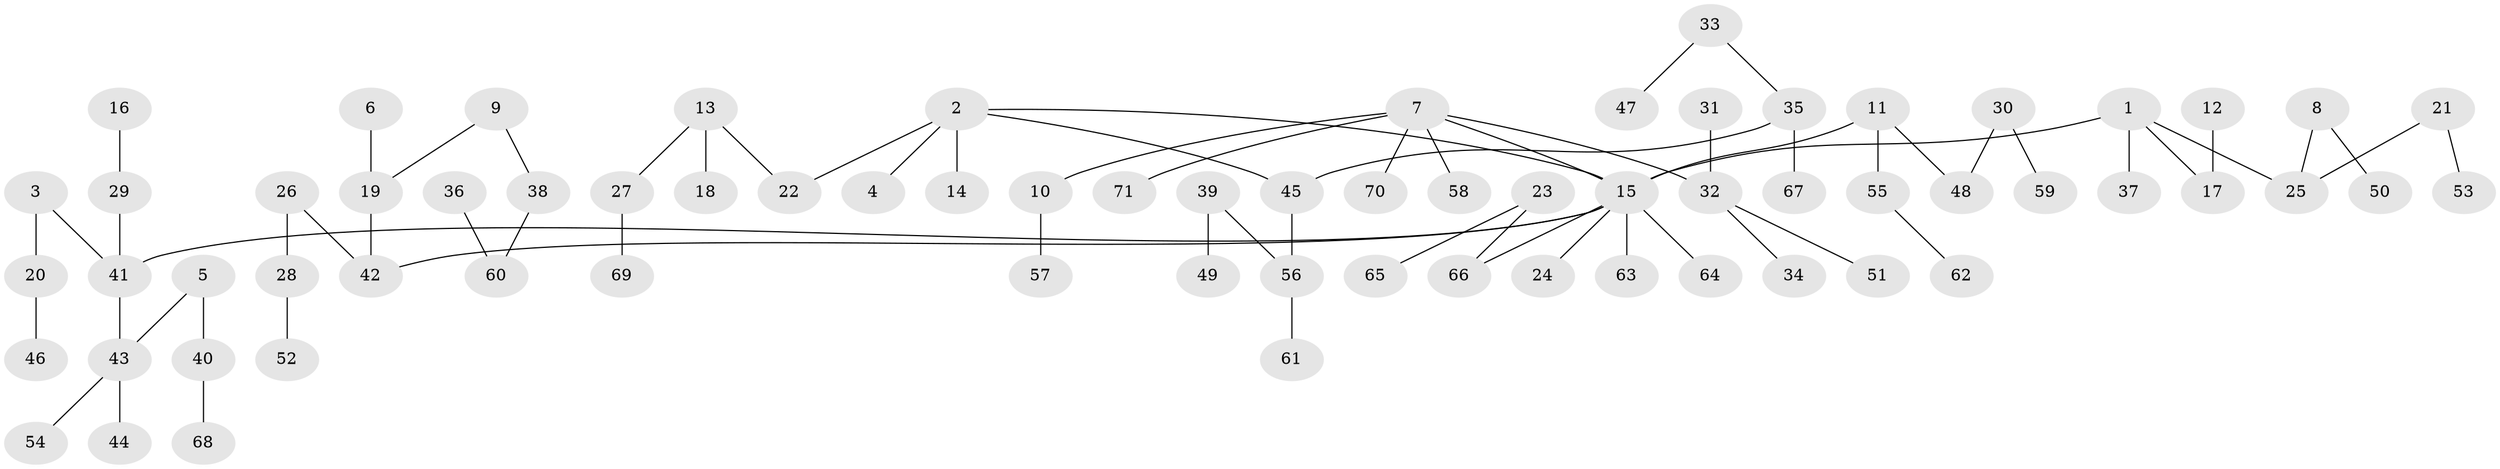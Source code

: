 // original degree distribution, {6: 0.007042253521126761, 10: 0.007042253521126761, 3: 0.14084507042253522, 5: 0.04225352112676056, 1: 0.4859154929577465, 4: 0.04225352112676056, 2: 0.2676056338028169, 7: 0.007042253521126761}
// Generated by graph-tools (version 1.1) at 2025/02/03/09/25 03:02:16]
// undirected, 71 vertices, 70 edges
graph export_dot {
graph [start="1"]
  node [color=gray90,style=filled];
  1;
  2;
  3;
  4;
  5;
  6;
  7;
  8;
  9;
  10;
  11;
  12;
  13;
  14;
  15;
  16;
  17;
  18;
  19;
  20;
  21;
  22;
  23;
  24;
  25;
  26;
  27;
  28;
  29;
  30;
  31;
  32;
  33;
  34;
  35;
  36;
  37;
  38;
  39;
  40;
  41;
  42;
  43;
  44;
  45;
  46;
  47;
  48;
  49;
  50;
  51;
  52;
  53;
  54;
  55;
  56;
  57;
  58;
  59;
  60;
  61;
  62;
  63;
  64;
  65;
  66;
  67;
  68;
  69;
  70;
  71;
  1 -- 15 [weight=1.0];
  1 -- 17 [weight=1.0];
  1 -- 25 [weight=1.0];
  1 -- 37 [weight=1.0];
  2 -- 4 [weight=1.0];
  2 -- 14 [weight=1.0];
  2 -- 15 [weight=1.0];
  2 -- 22 [weight=1.0];
  2 -- 45 [weight=1.0];
  3 -- 20 [weight=1.0];
  3 -- 41 [weight=1.0];
  5 -- 40 [weight=1.0];
  5 -- 43 [weight=1.0];
  6 -- 19 [weight=1.0];
  7 -- 10 [weight=1.0];
  7 -- 15 [weight=1.0];
  7 -- 32 [weight=1.0];
  7 -- 58 [weight=1.0];
  7 -- 70 [weight=1.0];
  7 -- 71 [weight=1.0];
  8 -- 25 [weight=1.0];
  8 -- 50 [weight=1.0];
  9 -- 19 [weight=1.0];
  9 -- 38 [weight=1.0];
  10 -- 57 [weight=1.0];
  11 -- 15 [weight=1.0];
  11 -- 48 [weight=1.0];
  11 -- 55 [weight=1.0];
  12 -- 17 [weight=1.0];
  13 -- 18 [weight=1.0];
  13 -- 22 [weight=1.0];
  13 -- 27 [weight=1.0];
  15 -- 24 [weight=1.0];
  15 -- 41 [weight=1.0];
  15 -- 42 [weight=1.0];
  15 -- 63 [weight=1.0];
  15 -- 64 [weight=1.0];
  15 -- 66 [weight=1.0];
  16 -- 29 [weight=1.0];
  19 -- 42 [weight=1.0];
  20 -- 46 [weight=1.0];
  21 -- 25 [weight=1.0];
  21 -- 53 [weight=1.0];
  23 -- 65 [weight=1.0];
  23 -- 66 [weight=1.0];
  26 -- 28 [weight=1.0];
  26 -- 42 [weight=1.0];
  27 -- 69 [weight=1.0];
  28 -- 52 [weight=1.0];
  29 -- 41 [weight=1.0];
  30 -- 48 [weight=1.0];
  30 -- 59 [weight=1.0];
  31 -- 32 [weight=1.0];
  32 -- 34 [weight=1.0];
  32 -- 51 [weight=1.0];
  33 -- 35 [weight=1.0];
  33 -- 47 [weight=1.0];
  35 -- 45 [weight=1.0];
  35 -- 67 [weight=1.0];
  36 -- 60 [weight=1.0];
  38 -- 60 [weight=1.0];
  39 -- 49 [weight=1.0];
  39 -- 56 [weight=1.0];
  40 -- 68 [weight=1.0];
  41 -- 43 [weight=1.0];
  43 -- 44 [weight=1.0];
  43 -- 54 [weight=1.0];
  45 -- 56 [weight=1.0];
  55 -- 62 [weight=1.0];
  56 -- 61 [weight=1.0];
}
